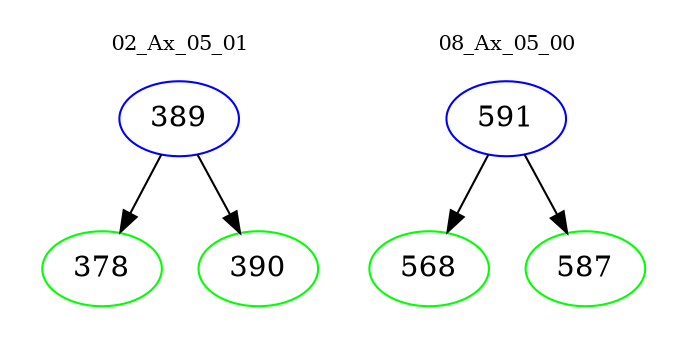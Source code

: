 digraph{
subgraph cluster_0 {
color = white
label = "02_Ax_05_01";
fontsize=10;
T0_389 [label="389", color="blue"]
T0_389 -> T0_378 [color="black"]
T0_378 [label="378", color="green"]
T0_389 -> T0_390 [color="black"]
T0_390 [label="390", color="green"]
}
subgraph cluster_1 {
color = white
label = "08_Ax_05_00";
fontsize=10;
T1_591 [label="591", color="blue"]
T1_591 -> T1_568 [color="black"]
T1_568 [label="568", color="green"]
T1_591 -> T1_587 [color="black"]
T1_587 [label="587", color="green"]
}
}
